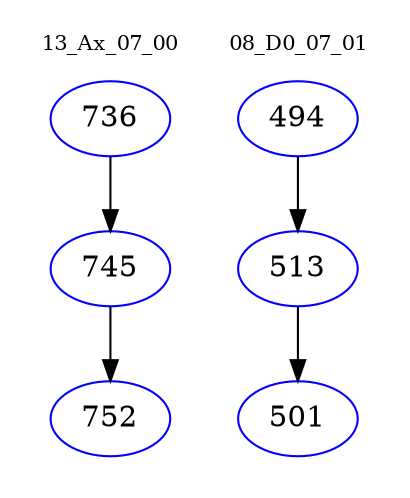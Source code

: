 digraph{
subgraph cluster_0 {
color = white
label = "13_Ax_07_00";
fontsize=10;
T0_736 [label="736", color="blue"]
T0_736 -> T0_745 [color="black"]
T0_745 [label="745", color="blue"]
T0_745 -> T0_752 [color="black"]
T0_752 [label="752", color="blue"]
}
subgraph cluster_1 {
color = white
label = "08_D0_07_01";
fontsize=10;
T1_494 [label="494", color="blue"]
T1_494 -> T1_513 [color="black"]
T1_513 [label="513", color="blue"]
T1_513 -> T1_501 [color="black"]
T1_501 [label="501", color="blue"]
}
}
